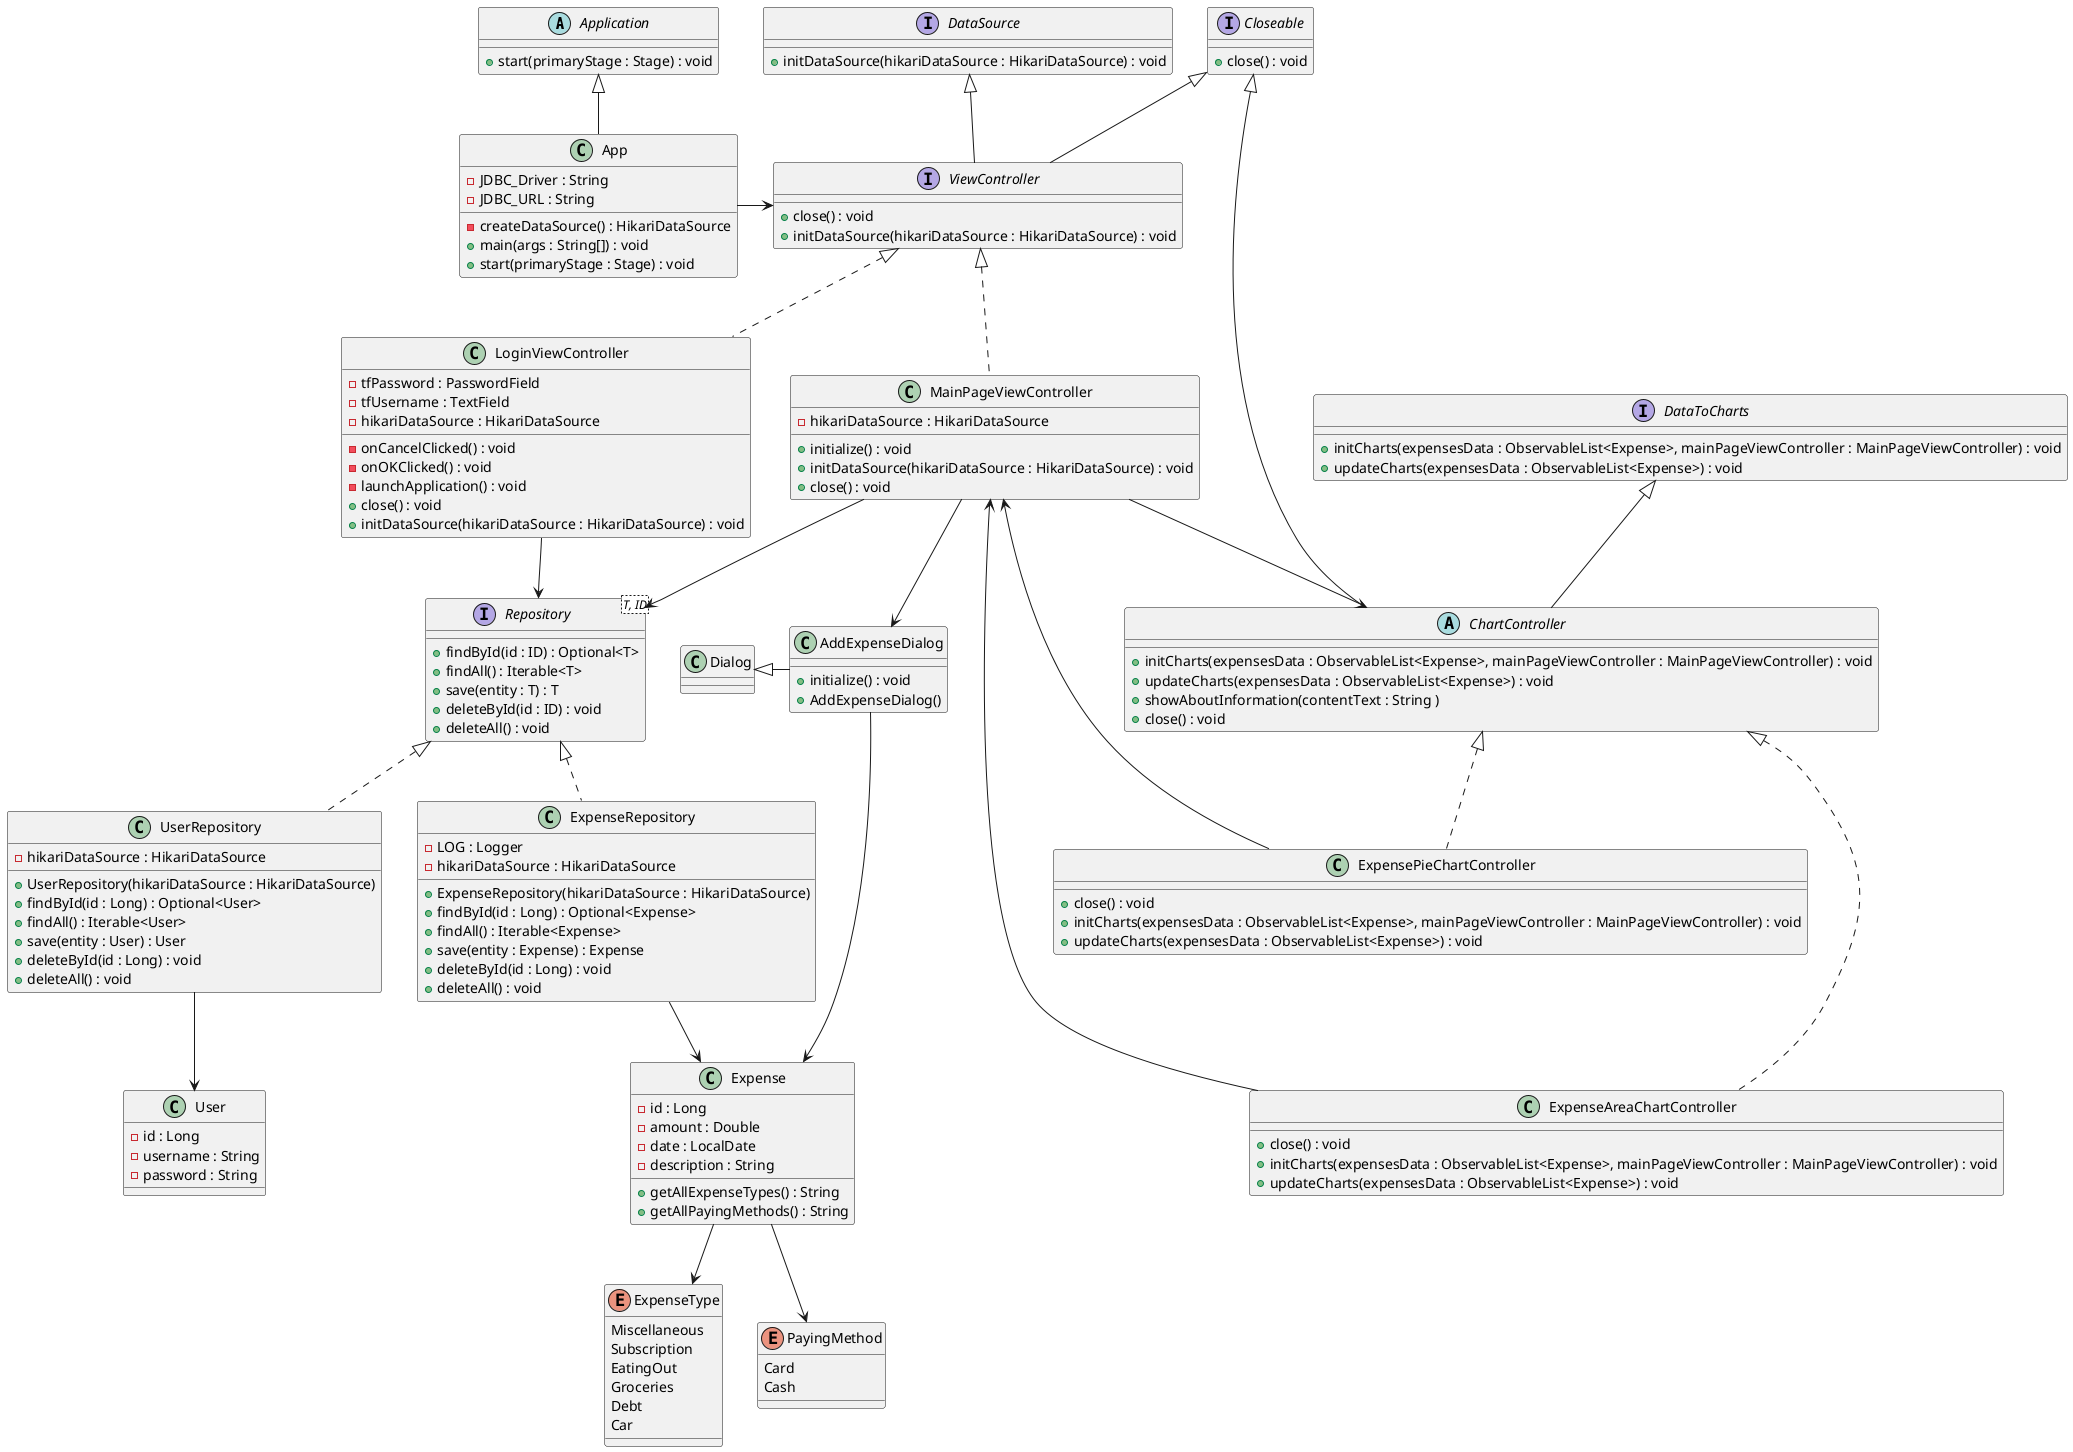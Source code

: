 @startuml
abstract class Application {
    + start(primaryStage : Stage) : void
}
class App {
    - JDBC_Driver : String
    - JDBC_URL : String
    - createDataSource() : HikariDataSource
    + main(args : String[]) : void
    + start(primaryStage : Stage) : void
}


interface DataSource {
    + initDataSource(hikariDataSource : HikariDataSource) : void
}
interface Closeable {
    + close() : void
}
interface ViewController{
   + close() : void
   + initDataSource(hikariDataSource : HikariDataSource) : void
}

interface Repository<T, ID>{
     + findById(id : ID) : Optional<T>
     + findAll() : Iterable<T>
     + save(entity : T) : T
     + deleteById(id : ID) : void
     + deleteAll() : void
}

class LoginViewController {
    - tfPassword : PasswordField
    - tfUsername : TextField
    - hikariDataSource : HikariDataSource
    - onCancelClicked() : void
    - onOKClicked() : void
    - launchApplication() : void
    + close() : void
    + initDataSource(hikariDataSource : HikariDataSource) : void
}

class MainPageViewController {
    - hikariDataSource : HikariDataSource
    + initialize() : void
    + initDataSource(hikariDataSource : HikariDataSource) : void
    + close() : void
}

interface DataToCharts {
    + initCharts(expensesData : ObservableList<Expense>, mainPageViewController : MainPageViewController) : void
    + updateCharts(expensesData : ObservableList<Expense>) : void
}

abstract class ChartController {
    + initCharts(expensesData : ObservableList<Expense>, mainPageViewController : MainPageViewController) : void
    + updateCharts(expensesData : ObservableList<Expense>) : void
    + showAboutInformation(contentText : String )
    + close() : void
}

class ExpenseAreaChartController {
    + close() : void
    + initCharts(expensesData : ObservableList<Expense>, mainPageViewController : MainPageViewController) : void
    + updateCharts(expensesData : ObservableList<Expense>) : void
}

class ExpensePieChartController {
    + close() : void
    + initCharts(expensesData : ObservableList<Expense>, mainPageViewController : MainPageViewController) : void
    + updateCharts(expensesData : ObservableList<Expense>) : void
}

class ExpenseRepository {
    - LOG : Logger
    - hikariDataSource : HikariDataSource
    + ExpenseRepository(hikariDataSource : HikariDataSource)
    + findById(id : Long) : Optional<Expense>
    + findAll() : Iterable<Expense>
    + save(entity : Expense) : Expense
    + deleteById(id : Long) : void
    + deleteAll() : void
}

class Expense {
    - id : Long
    - amount : Double
    - date : LocalDate
    - description : String

    + getAllExpenseTypes() : String
    + getAllPayingMethods() : String
}
enum ExpenseType {
    Miscellaneous
    Subscription
    EatingOut
    Groceries
    Debt
    Car
}
enum PayingMethod {
    Card
    Cash
}

class UserRepository {
    - hikariDataSource : HikariDataSource
    + UserRepository(hikariDataSource : HikariDataSource)
    + findById(id : Long) : Optional<User>
    + findAll() : Iterable<User>
    + save(entity : User) : User
    + deleteById(id : Long) : void
    + deleteAll() : void
}
class User {
    - id : Long
    - username : String
    - password : String
}

class AddExpenseDialog {
    + initialize() : void
    + AddExpenseDialog()
}



Application <|-- App
App -> ViewController

DataSource <|-- ViewController
Closeable <|-- ViewController

ViewController <|.. LoginViewController
LoginViewController --> Repository

ViewController <|.. MainPageViewController
MainPageViewController --> Repository
MainPageViewController --> ChartController
MainPageViewController --> AddExpenseDialog

Closeable <|-- ChartController
DataToCharts <|-- ChartController

ChartController <|... ExpenseAreaChartController
ExpenseAreaChartController --> MainPageViewController

ChartController <|.. ExpensePieChartController
ExpensePieChartController --> MainPageViewController

Repository <|.. ExpenseRepository
ExpenseRepository --> Expense

Repository <|.. UserRepository
UserRepository --> User

Expense --> ExpenseType
Expense --> PayingMethod

Dialog <|- AddExpenseDialog
AddExpenseDialog -> Expense

@enduml
